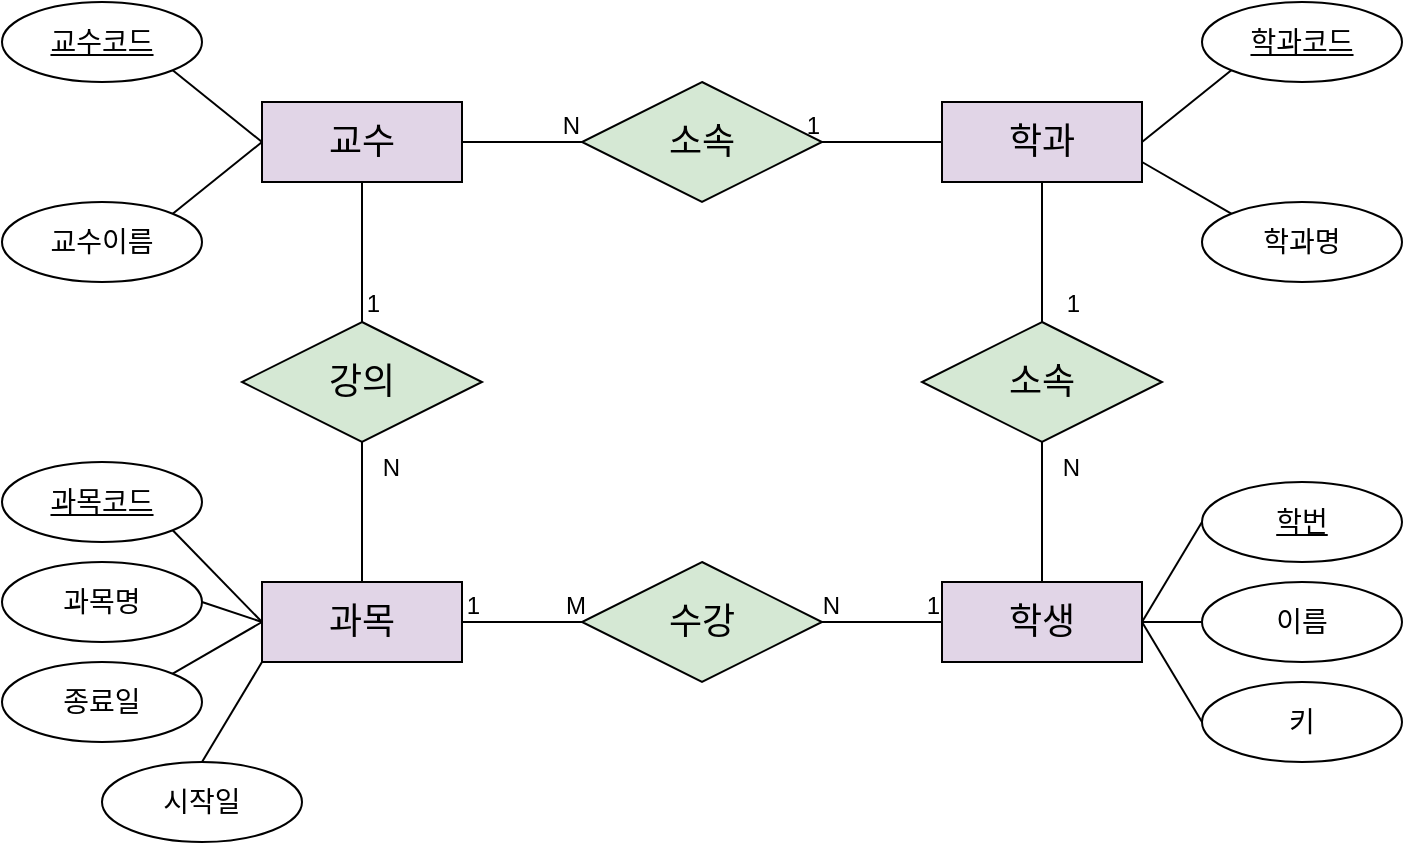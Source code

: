 <mxfile version="22.1.16" type="github">
  <diagram name="페이지-1" id="qoqWtxmgaG1yz5FShtzU">
    <mxGraphModel dx="696" dy="824" grid="1" gridSize="10" guides="1" tooltips="1" connect="1" arrows="1" fold="1" page="1" pageScale="1" pageWidth="827" pageHeight="1169" math="0" shadow="0">
      <root>
        <mxCell id="0" />
        <mxCell id="1" parent="0" />
        <mxCell id="Vwsw8WGM1iIzzPKuS9Um-22" value="" style="endArrow=none;html=1;rounded=0;exitX=0;exitY=0.5;exitDx=0;exitDy=0;entryX=1;entryY=0.5;entryDx=0;entryDy=0;" edge="1" parent="1" source="Vwsw8WGM1iIzzPKuS9Um-21" target="Vwsw8WGM1iIzzPKuS9Um-21">
          <mxGeometry relative="1" as="geometry">
            <mxPoint x="310" y="480" as="sourcePoint" />
            <mxPoint x="470" y="480" as="targetPoint" />
          </mxGeometry>
        </mxCell>
        <mxCell id="Vwsw8WGM1iIzzPKuS9Um-23" value="M" style="resizable=0;html=1;whiteSpace=wrap;align=left;verticalAlign=bottom;" connectable="0" vertex="1" parent="Vwsw8WGM1iIzzPKuS9Um-22">
          <mxGeometry x="-1" relative="1" as="geometry">
            <mxPoint x="-10" as="offset" />
          </mxGeometry>
        </mxCell>
        <mxCell id="Vwsw8WGM1iIzzPKuS9Um-24" value="N" style="resizable=0;html=1;whiteSpace=wrap;align=right;verticalAlign=bottom;" connectable="0" vertex="1" parent="Vwsw8WGM1iIzzPKuS9Um-22">
          <mxGeometry x="1" relative="1" as="geometry">
            <mxPoint x="10" as="offset" />
          </mxGeometry>
        </mxCell>
        <mxCell id="Vwsw8WGM1iIzzPKuS9Um-2" value="&lt;font style=&quot;font-size: 18px;&quot;&gt;소속&lt;/font&gt;" style="shape=rhombus;perimeter=rhombusPerimeter;whiteSpace=wrap;html=1;align=center;fillColor=#D5E8D4;" vertex="1" parent="1">
          <mxGeometry x="320" y="240" width="120" height="60" as="geometry" />
        </mxCell>
        <mxCell id="Vwsw8WGM1iIzzPKuS9Um-3" value="" style="endArrow=none;html=1;rounded=0;entryX=0;entryY=0.5;entryDx=0;entryDy=0;exitX=1;exitY=0.5;exitDx=0;exitDy=0;" edge="1" parent="1" source="Vwsw8WGM1iIzzPKuS9Um-5" target="Vwsw8WGM1iIzzPKuS9Um-2">
          <mxGeometry relative="1" as="geometry">
            <mxPoint x="210" y="280" as="sourcePoint" />
            <mxPoint x="520" y="580" as="targetPoint" />
            <Array as="points" />
          </mxGeometry>
        </mxCell>
        <mxCell id="Vwsw8WGM1iIzzPKuS9Um-4" value="N" style="resizable=0;html=1;whiteSpace=wrap;align=right;verticalAlign=bottom;" connectable="0" vertex="1" parent="Vwsw8WGM1iIzzPKuS9Um-3">
          <mxGeometry x="1" relative="1" as="geometry" />
        </mxCell>
        <mxCell id="Vwsw8WGM1iIzzPKuS9Um-5" value="&lt;font style=&quot;font-size: 18px;&quot;&gt;교수&lt;/font&gt;" style="whiteSpace=wrap;html=1;align=center;fillColor=#E1D5E7;" vertex="1" parent="1">
          <mxGeometry x="160" y="250" width="100" height="40" as="geometry" />
        </mxCell>
        <mxCell id="Vwsw8WGM1iIzzPKuS9Um-7" value="" style="endArrow=none;html=1;rounded=0;entryX=1;entryY=0.5;entryDx=0;entryDy=0;exitX=0;exitY=0.5;exitDx=0;exitDy=0;" edge="1" parent="1" source="Vwsw8WGM1iIzzPKuS9Um-9" target="Vwsw8WGM1iIzzPKuS9Um-2">
          <mxGeometry relative="1" as="geometry">
            <mxPoint x="520" y="270" as="sourcePoint" />
            <mxPoint x="520" y="580" as="targetPoint" />
          </mxGeometry>
        </mxCell>
        <mxCell id="Vwsw8WGM1iIzzPKuS9Um-8" value="1" style="resizable=0;html=1;whiteSpace=wrap;align=right;verticalAlign=bottom;" connectable="0" vertex="1" parent="Vwsw8WGM1iIzzPKuS9Um-7">
          <mxGeometry x="1" relative="1" as="geometry" />
        </mxCell>
        <mxCell id="Vwsw8WGM1iIzzPKuS9Um-9" value="&lt;font style=&quot;font-size: 18px;&quot;&gt;학과&lt;/font&gt;" style="whiteSpace=wrap;html=1;align=center;fillColor=#E1D5E7;" vertex="1" parent="1">
          <mxGeometry x="500" y="250" width="100" height="40" as="geometry" />
        </mxCell>
        <mxCell id="Vwsw8WGM1iIzzPKuS9Um-10" value="&lt;font style=&quot;font-size: 18px;&quot;&gt;소속&lt;/font&gt;" style="shape=rhombus;perimeter=rhombusPerimeter;whiteSpace=wrap;html=1;align=center;fillColor=#D5E8D4;" vertex="1" parent="1">
          <mxGeometry x="490" y="360" width="120" height="60" as="geometry" />
        </mxCell>
        <mxCell id="Vwsw8WGM1iIzzPKuS9Um-11" value="" style="endArrow=none;html=1;rounded=0;exitX=0.5;exitY=1;exitDx=0;exitDy=0;entryX=0.5;entryY=0;entryDx=0;entryDy=0;" edge="1" parent="1" source="Vwsw8WGM1iIzzPKuS9Um-9" target="Vwsw8WGM1iIzzPKuS9Um-10">
          <mxGeometry relative="1" as="geometry">
            <mxPoint x="310" y="480" as="sourcePoint" />
            <mxPoint x="470" y="480" as="targetPoint" />
          </mxGeometry>
        </mxCell>
        <mxCell id="Vwsw8WGM1iIzzPKuS9Um-12" value="1" style="resizable=0;html=1;whiteSpace=wrap;align=right;verticalAlign=bottom;" connectable="0" vertex="1" parent="Vwsw8WGM1iIzzPKuS9Um-11">
          <mxGeometry x="1" relative="1" as="geometry">
            <mxPoint x="20" y="-1" as="offset" />
          </mxGeometry>
        </mxCell>
        <mxCell id="Vwsw8WGM1iIzzPKuS9Um-14" value="&lt;span style=&quot;font-size: 18px;&quot;&gt;학생&lt;/span&gt;" style="whiteSpace=wrap;html=1;align=center;fillColor=#E1D5E7;" vertex="1" parent="1">
          <mxGeometry x="500" y="490" width="100" height="40" as="geometry" />
        </mxCell>
        <mxCell id="Vwsw8WGM1iIzzPKuS9Um-15" value="" style="endArrow=none;html=1;rounded=0;entryX=0.5;entryY=1;entryDx=0;entryDy=0;exitX=0.5;exitY=0;exitDx=0;exitDy=0;" edge="1" parent="1" source="Vwsw8WGM1iIzzPKuS9Um-14" target="Vwsw8WGM1iIzzPKuS9Um-10">
          <mxGeometry relative="1" as="geometry">
            <mxPoint x="310" y="480" as="sourcePoint" />
            <mxPoint x="470" y="480" as="targetPoint" />
          </mxGeometry>
        </mxCell>
        <mxCell id="Vwsw8WGM1iIzzPKuS9Um-16" value="N" style="resizable=0;html=1;whiteSpace=wrap;align=right;verticalAlign=bottom;" connectable="0" vertex="1" parent="Vwsw8WGM1iIzzPKuS9Um-15">
          <mxGeometry x="1" relative="1" as="geometry">
            <mxPoint x="20" y="21" as="offset" />
          </mxGeometry>
        </mxCell>
        <mxCell id="Vwsw8WGM1iIzzPKuS9Um-17" value="" style="endArrow=none;html=1;rounded=0;exitX=0.5;exitY=1;exitDx=0;exitDy=0;" edge="1" parent="1" source="Vwsw8WGM1iIzzPKuS9Um-5">
          <mxGeometry relative="1" as="geometry">
            <mxPoint x="310" y="480" as="sourcePoint" />
            <mxPoint x="210" y="360" as="targetPoint" />
          </mxGeometry>
        </mxCell>
        <mxCell id="Vwsw8WGM1iIzzPKuS9Um-18" value="1" style="resizable=0;html=1;whiteSpace=wrap;align=right;verticalAlign=bottom;" connectable="0" vertex="1" parent="Vwsw8WGM1iIzzPKuS9Um-17">
          <mxGeometry x="1" relative="1" as="geometry">
            <mxPoint x="10" y="-1" as="offset" />
          </mxGeometry>
        </mxCell>
        <mxCell id="Vwsw8WGM1iIzzPKuS9Um-19" value="&lt;font style=&quot;font-size: 18px;&quot;&gt;과목&lt;/font&gt;" style="whiteSpace=wrap;html=1;align=center;fillColor=#E1D5E7;" vertex="1" parent="1">
          <mxGeometry x="160" y="490" width="100" height="40" as="geometry" />
        </mxCell>
        <mxCell id="Vwsw8WGM1iIzzPKuS9Um-20" value="&lt;font style=&quot;font-size: 18px;&quot;&gt;강의&lt;/font&gt;" style="shape=rhombus;perimeter=rhombusPerimeter;whiteSpace=wrap;html=1;align=center;fillColor=#D5E8D4;" vertex="1" parent="1">
          <mxGeometry x="150" y="360" width="120" height="60" as="geometry" />
        </mxCell>
        <mxCell id="Vwsw8WGM1iIzzPKuS9Um-21" value="&lt;font style=&quot;font-size: 18px;&quot;&gt;수강&lt;/font&gt;" style="shape=rhombus;perimeter=rhombusPerimeter;whiteSpace=wrap;html=1;align=center;fillColor=#D5E8D4;" vertex="1" parent="1">
          <mxGeometry x="320" y="480" width="120" height="60" as="geometry" />
        </mxCell>
        <mxCell id="Vwsw8WGM1iIzzPKuS9Um-25" value="" style="endArrow=none;html=1;rounded=0;entryX=0;entryY=0.5;entryDx=0;entryDy=0;exitX=1;exitY=0.5;exitDx=0;exitDy=0;" edge="1" parent="1" source="Vwsw8WGM1iIzzPKuS9Um-21" target="Vwsw8WGM1iIzzPKuS9Um-14">
          <mxGeometry relative="1" as="geometry">
            <mxPoint x="310" y="480" as="sourcePoint" />
            <mxPoint x="470" y="480" as="targetPoint" />
          </mxGeometry>
        </mxCell>
        <mxCell id="Vwsw8WGM1iIzzPKuS9Um-26" value="1" style="resizable=0;html=1;whiteSpace=wrap;align=right;verticalAlign=bottom;" connectable="0" vertex="1" parent="Vwsw8WGM1iIzzPKuS9Um-25">
          <mxGeometry x="1" relative="1" as="geometry" />
        </mxCell>
        <mxCell id="Vwsw8WGM1iIzzPKuS9Um-27" value="" style="endArrow=none;html=1;rounded=0;entryX=1;entryY=0.5;entryDx=0;entryDy=0;exitX=0;exitY=0.5;exitDx=0;exitDy=0;" edge="1" parent="1" source="Vwsw8WGM1iIzzPKuS9Um-21" target="Vwsw8WGM1iIzzPKuS9Um-19">
          <mxGeometry relative="1" as="geometry">
            <mxPoint x="310" y="480" as="sourcePoint" />
            <mxPoint x="470" y="480" as="targetPoint" />
          </mxGeometry>
        </mxCell>
        <mxCell id="Vwsw8WGM1iIzzPKuS9Um-28" value="1" style="resizable=0;html=1;whiteSpace=wrap;align=right;verticalAlign=bottom;" connectable="0" vertex="1" parent="Vwsw8WGM1iIzzPKuS9Um-27">
          <mxGeometry x="1" relative="1" as="geometry">
            <mxPoint x="10" as="offset" />
          </mxGeometry>
        </mxCell>
        <mxCell id="Vwsw8WGM1iIzzPKuS9Um-29" value="" style="endArrow=none;html=1;rounded=0;entryX=0.5;entryY=1;entryDx=0;entryDy=0;exitX=0.5;exitY=0;exitDx=0;exitDy=0;" edge="1" parent="1" source="Vwsw8WGM1iIzzPKuS9Um-19" target="Vwsw8WGM1iIzzPKuS9Um-20">
          <mxGeometry relative="1" as="geometry">
            <mxPoint x="310" y="480" as="sourcePoint" />
            <mxPoint x="470" y="480" as="targetPoint" />
          </mxGeometry>
        </mxCell>
        <mxCell id="Vwsw8WGM1iIzzPKuS9Um-30" value="N" style="resizable=0;html=1;whiteSpace=wrap;align=right;verticalAlign=bottom;" connectable="0" vertex="1" parent="Vwsw8WGM1iIzzPKuS9Um-29">
          <mxGeometry x="1" relative="1" as="geometry">
            <mxPoint x="20" y="21" as="offset" />
          </mxGeometry>
        </mxCell>
        <mxCell id="Vwsw8WGM1iIzzPKuS9Um-31" value="" style="endArrow=none;html=1;rounded=0;exitX=1;exitY=0.5;exitDx=0;exitDy=0;entryX=0;entryY=1;entryDx=0;entryDy=0;" edge="1" parent="1" source="Vwsw8WGM1iIzzPKuS9Um-9" target="Vwsw8WGM1iIzzPKuS9Um-32">
          <mxGeometry relative="1" as="geometry">
            <mxPoint x="520" y="210" as="sourcePoint" />
            <mxPoint x="650" y="240" as="targetPoint" />
          </mxGeometry>
        </mxCell>
        <mxCell id="Vwsw8WGM1iIzzPKuS9Um-32" value="&lt;font style=&quot;font-size: 14px;&quot;&gt;학과코드&lt;/font&gt;" style="ellipse;whiteSpace=wrap;html=1;align=center;fontStyle=4;" vertex="1" parent="1">
          <mxGeometry x="630" y="200" width="100" height="40" as="geometry" />
        </mxCell>
        <mxCell id="Vwsw8WGM1iIzzPKuS9Um-35" value="" style="endArrow=none;html=1;rounded=0;exitX=1;exitY=0.75;exitDx=0;exitDy=0;entryX=0;entryY=0;entryDx=0;entryDy=0;" edge="1" parent="1" source="Vwsw8WGM1iIzzPKuS9Um-9" target="Vwsw8WGM1iIzzPKuS9Um-36">
          <mxGeometry relative="1" as="geometry">
            <mxPoint x="540" y="330" as="sourcePoint" />
            <mxPoint x="640" y="310" as="targetPoint" />
          </mxGeometry>
        </mxCell>
        <mxCell id="Vwsw8WGM1iIzzPKuS9Um-36" value="&lt;font style=&quot;font-size: 14px;&quot;&gt;학과명&lt;/font&gt;" style="ellipse;whiteSpace=wrap;html=1;align=center;" vertex="1" parent="1">
          <mxGeometry x="630" y="300" width="100" height="40" as="geometry" />
        </mxCell>
        <mxCell id="Vwsw8WGM1iIzzPKuS9Um-37" value="&lt;font style=&quot;font-size: 14px;&quot;&gt;학번&lt;/font&gt;" style="ellipse;whiteSpace=wrap;html=1;align=center;fontStyle=4;" vertex="1" parent="1">
          <mxGeometry x="630" y="440" width="100" height="40" as="geometry" />
        </mxCell>
        <mxCell id="Vwsw8WGM1iIzzPKuS9Um-38" value="&lt;font style=&quot;font-size: 14px;&quot;&gt;이름&lt;/font&gt;" style="ellipse;whiteSpace=wrap;html=1;align=center;" vertex="1" parent="1">
          <mxGeometry x="630" y="490" width="100" height="40" as="geometry" />
        </mxCell>
        <mxCell id="Vwsw8WGM1iIzzPKuS9Um-39" value="&lt;font style=&quot;font-size: 14px;&quot;&gt;키&lt;/font&gt;" style="ellipse;whiteSpace=wrap;html=1;align=center;" vertex="1" parent="1">
          <mxGeometry x="630" y="540" width="100" height="40" as="geometry" />
        </mxCell>
        <mxCell id="Vwsw8WGM1iIzzPKuS9Um-40" value="" style="endArrow=none;html=1;rounded=0;entryX=0;entryY=0.5;entryDx=0;entryDy=0;exitX=1;exitY=0.5;exitDx=0;exitDy=0;" edge="1" parent="1" source="Vwsw8WGM1iIzzPKuS9Um-14" target="Vwsw8WGM1iIzzPKuS9Um-38">
          <mxGeometry relative="1" as="geometry">
            <mxPoint x="350" y="450" as="sourcePoint" />
            <mxPoint x="510" y="450" as="targetPoint" />
          </mxGeometry>
        </mxCell>
        <mxCell id="Vwsw8WGM1iIzzPKuS9Um-41" value="" style="endArrow=none;html=1;rounded=0;entryX=0;entryY=0.5;entryDx=0;entryDy=0;exitX=1;exitY=0.5;exitDx=0;exitDy=0;" edge="1" parent="1" source="Vwsw8WGM1iIzzPKuS9Um-14" target="Vwsw8WGM1iIzzPKuS9Um-39">
          <mxGeometry relative="1" as="geometry">
            <mxPoint x="310" y="418.95" as="sourcePoint" />
            <mxPoint x="470" y="418.95" as="targetPoint" />
          </mxGeometry>
        </mxCell>
        <mxCell id="Vwsw8WGM1iIzzPKuS9Um-42" value="" style="endArrow=none;html=1;rounded=0;entryX=0;entryY=0.5;entryDx=0;entryDy=0;exitX=1;exitY=0.5;exitDx=0;exitDy=0;" edge="1" parent="1" source="Vwsw8WGM1iIzzPKuS9Um-14" target="Vwsw8WGM1iIzzPKuS9Um-37">
          <mxGeometry relative="1" as="geometry">
            <mxPoint x="310" y="490" as="sourcePoint" />
            <mxPoint x="470" y="490" as="targetPoint" />
          </mxGeometry>
        </mxCell>
        <mxCell id="Vwsw8WGM1iIzzPKuS9Um-44" value="" style="endArrow=none;html=1;rounded=0;exitX=0;exitY=0.5;exitDx=0;exitDy=0;entryX=1;entryY=1;entryDx=0;entryDy=0;" edge="1" parent="1" target="Vwsw8WGM1iIzzPKuS9Um-45" source="Vwsw8WGM1iIzzPKuS9Um-5">
          <mxGeometry relative="1" as="geometry">
            <mxPoint x="20" y="270" as="sourcePoint" />
            <mxPoint x="70" y="240" as="targetPoint" />
          </mxGeometry>
        </mxCell>
        <mxCell id="Vwsw8WGM1iIzzPKuS9Um-45" value="&lt;font style=&quot;font-size: 14px;&quot;&gt;교수코드&lt;/font&gt;" style="ellipse;whiteSpace=wrap;html=1;align=center;fontStyle=4;" vertex="1" parent="1">
          <mxGeometry x="30" y="200" width="100" height="40" as="geometry" />
        </mxCell>
        <mxCell id="Vwsw8WGM1iIzzPKuS9Um-46" value="" style="endArrow=none;html=1;rounded=0;exitX=0;exitY=0.5;exitDx=0;exitDy=0;entryX=1;entryY=0;entryDx=0;entryDy=0;" edge="1" parent="1" target="Vwsw8WGM1iIzzPKuS9Um-47" source="Vwsw8WGM1iIzzPKuS9Um-5">
          <mxGeometry relative="1" as="geometry">
            <mxPoint x="20" y="280" as="sourcePoint" />
            <mxPoint x="60" y="310" as="targetPoint" />
          </mxGeometry>
        </mxCell>
        <mxCell id="Vwsw8WGM1iIzzPKuS9Um-47" value="&lt;font style=&quot;font-size: 14px;&quot;&gt;교수이름&lt;/font&gt;" style="ellipse;whiteSpace=wrap;html=1;align=center;" vertex="1" parent="1">
          <mxGeometry x="30" y="300" width="100" height="40" as="geometry" />
        </mxCell>
        <mxCell id="Vwsw8WGM1iIzzPKuS9Um-48" value="&lt;font style=&quot;font-size: 14px;&quot;&gt;과목코드&lt;/font&gt;" style="ellipse;whiteSpace=wrap;html=1;align=center;fontStyle=4;" vertex="1" parent="1">
          <mxGeometry x="30" y="430" width="100" height="40" as="geometry" />
        </mxCell>
        <mxCell id="Vwsw8WGM1iIzzPKuS9Um-49" value="&lt;font style=&quot;font-size: 14px;&quot;&gt;과목명&lt;/font&gt;" style="ellipse;whiteSpace=wrap;html=1;align=center;" vertex="1" parent="1">
          <mxGeometry x="30" y="480" width="100" height="40" as="geometry" />
        </mxCell>
        <mxCell id="Vwsw8WGM1iIzzPKuS9Um-50" value="&lt;font style=&quot;font-size: 14px;&quot;&gt;종료일&lt;/font&gt;" style="ellipse;whiteSpace=wrap;html=1;align=center;" vertex="1" parent="1">
          <mxGeometry x="30" y="530" width="100" height="40" as="geometry" />
        </mxCell>
        <mxCell id="Vwsw8WGM1iIzzPKuS9Um-51" value="&lt;font style=&quot;font-size: 14px;&quot;&gt;시작일&lt;/font&gt;" style="ellipse;whiteSpace=wrap;html=1;align=center;" vertex="1" parent="1">
          <mxGeometry x="80" y="580" width="100" height="40" as="geometry" />
        </mxCell>
        <mxCell id="Vwsw8WGM1iIzzPKuS9Um-52" value="" style="endArrow=none;html=1;rounded=0;exitX=0.5;exitY=0;exitDx=0;exitDy=0;entryX=0;entryY=1;entryDx=0;entryDy=0;" edge="1" parent="1" source="Vwsw8WGM1iIzzPKuS9Um-51" target="Vwsw8WGM1iIzzPKuS9Um-19">
          <mxGeometry relative="1" as="geometry">
            <mxPoint x="290" y="670" as="sourcePoint" />
            <mxPoint x="450" y="670" as="targetPoint" />
          </mxGeometry>
        </mxCell>
        <mxCell id="Vwsw8WGM1iIzzPKuS9Um-53" value="" style="endArrow=none;html=1;rounded=0;exitX=1;exitY=0.5;exitDx=0;exitDy=0;entryX=0;entryY=0.5;entryDx=0;entryDy=0;" edge="1" parent="1" source="Vwsw8WGM1iIzzPKuS9Um-49" target="Vwsw8WGM1iIzzPKuS9Um-19">
          <mxGeometry relative="1" as="geometry">
            <mxPoint x="253" y="710" as="sourcePoint" />
            <mxPoint x="413" y="710" as="targetPoint" />
            <Array as="points" />
          </mxGeometry>
        </mxCell>
        <mxCell id="Vwsw8WGM1iIzzPKuS9Um-54" value="" style="endArrow=none;html=1;rounded=0;exitX=1;exitY=0;exitDx=0;exitDy=0;entryX=0;entryY=0.5;entryDx=0;entryDy=0;" edge="1" parent="1" source="Vwsw8WGM1iIzzPKuS9Um-50" target="Vwsw8WGM1iIzzPKuS9Um-19">
          <mxGeometry relative="1" as="geometry">
            <mxPoint x="260" y="620" as="sourcePoint" />
            <mxPoint x="420" y="620" as="targetPoint" />
          </mxGeometry>
        </mxCell>
        <mxCell id="Vwsw8WGM1iIzzPKuS9Um-55" value="" style="endArrow=none;html=1;rounded=0;exitX=1;exitY=1;exitDx=0;exitDy=0;entryX=0;entryY=0.5;entryDx=0;entryDy=0;" edge="1" parent="1" source="Vwsw8WGM1iIzzPKuS9Um-48" target="Vwsw8WGM1iIzzPKuS9Um-19">
          <mxGeometry relative="1" as="geometry">
            <mxPoint x="220" y="490" as="sourcePoint" />
            <mxPoint x="380" y="490" as="targetPoint" />
          </mxGeometry>
        </mxCell>
      </root>
    </mxGraphModel>
  </diagram>
</mxfile>
